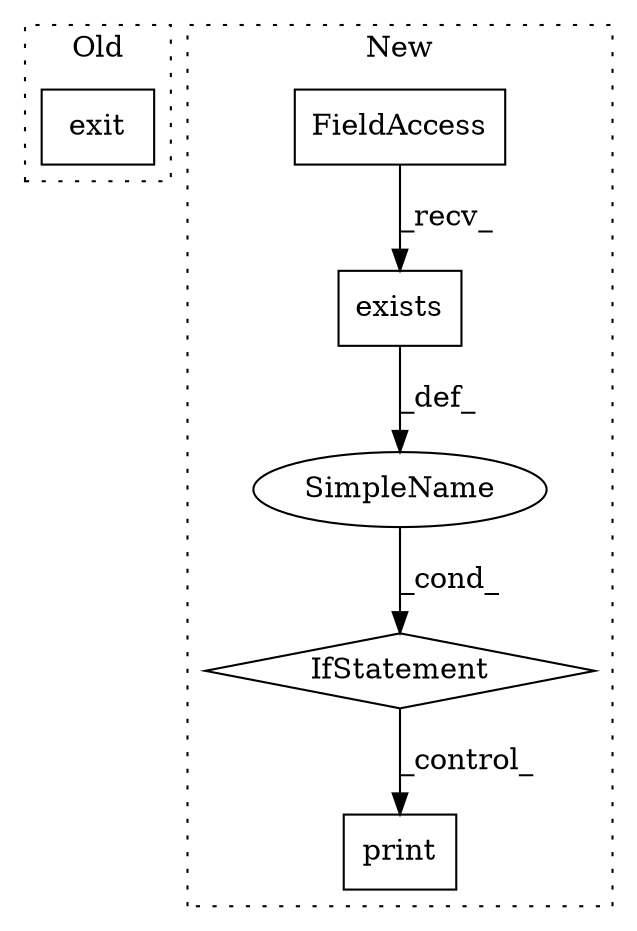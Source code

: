 digraph G {
subgraph cluster0 {
1 [label="exit" a="32" s="2314" l="6" shape="box"];
label = "Old";
style="dotted";
}
subgraph cluster1 {
2 [label="exists" a="32" s="2317,2341" l="7,1" shape="box"];
3 [label="print" a="32" s="2352,2387" l="6,1" shape="box"];
4 [label="FieldAccess" a="22" s="2309" l="7" shape="box"];
5 [label="SimpleName" a="42" s="" l="" shape="ellipse"];
6 [label="IfStatement" a="25" s="2304,2342" l="4,2" shape="diamond"];
label = "New";
style="dotted";
}
2 -> 5 [label="_def_"];
4 -> 2 [label="_recv_"];
5 -> 6 [label="_cond_"];
6 -> 3 [label="_control_"];
}